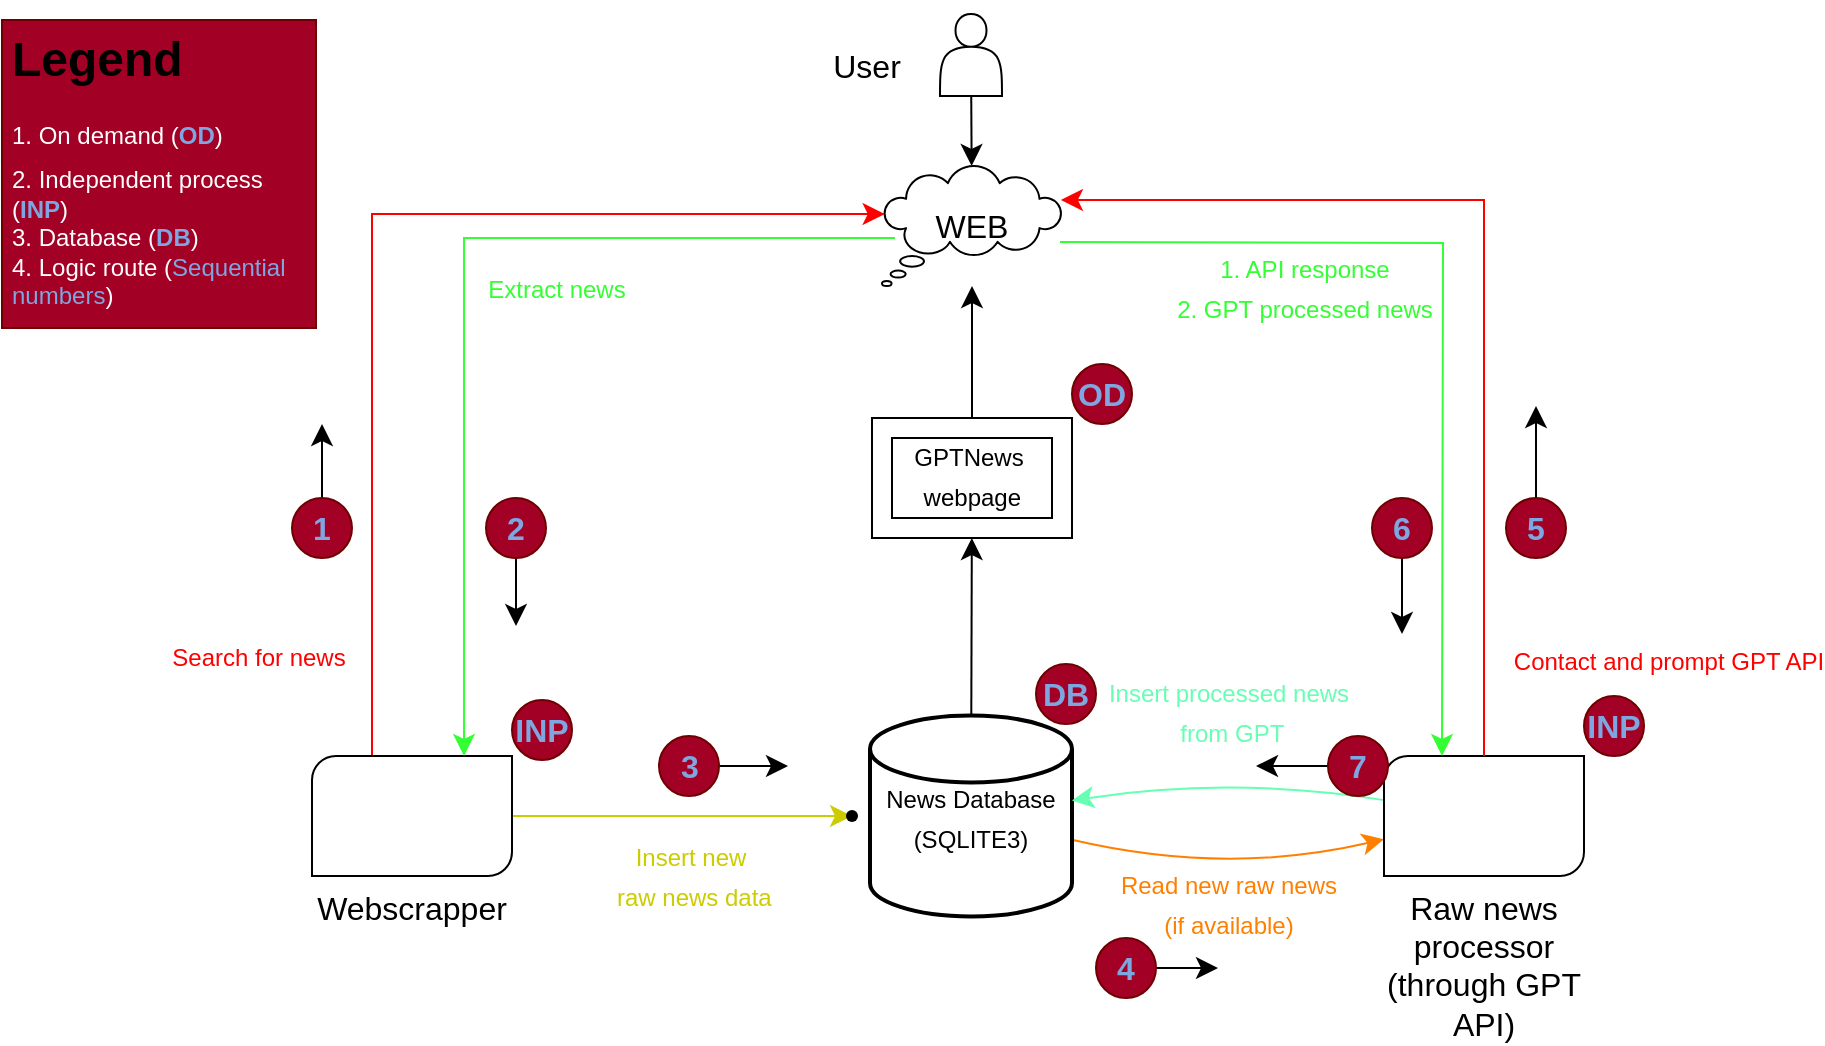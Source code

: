 <mxfile version="21.3.6" type="github">
  <diagram name="Página-1" id="L3DOsuOag-OXjFAkZMkS">
    <mxGraphModel dx="1280" dy="502" grid="0" gridSize="10" guides="1" tooltips="1" connect="1" arrows="1" fold="1" page="0" pageScale="1" pageWidth="827" pageHeight="1169" math="0" shadow="0">
      <root>
        <mxCell id="0" />
        <mxCell id="1" parent="0" />
        <mxCell id="nN6YTqN96VM4Hc3FUkgL-49" value="" style="edgeStyle=none;curved=1;rounded=0;orthogonalLoop=1;jettySize=auto;html=1;fontSize=12;startSize=8;endSize=8;fontColor=#FF8000;strokeColor=#FF8000;" parent="1" source="nN6YTqN96VM4Hc3FUkgL-1" target="nN6YTqN96VM4Hc3FUkgL-17" edge="1">
          <mxGeometry relative="1" as="geometry">
            <Array as="points">
              <mxPoint x="343" y="445" />
            </Array>
          </mxGeometry>
        </mxCell>
        <mxCell id="nN6YTqN96VM4Hc3FUkgL-53" value="" style="edgeStyle=none;curved=1;rounded=0;orthogonalLoop=1;jettySize=auto;html=1;fontSize=12;startSize=8;endSize=8;" parent="1" source="nN6YTqN96VM4Hc3FUkgL-1" target="nN6YTqN96VM4Hc3FUkgL-31" edge="1">
          <mxGeometry relative="1" as="geometry" />
        </mxCell>
        <mxCell id="nN6YTqN96VM4Hc3FUkgL-1" value="&lt;font style=&quot;font-size: 12px;&quot;&gt;News Database (SQLITE3)&lt;/font&gt;" style="strokeWidth=2;html=1;shape=mxgraph.flowchart.database;whiteSpace=wrap;fontSize=16;" parent="1" vertex="1">
          <mxGeometry x="165" y="364.75" width="101" height="100.5" as="geometry" />
        </mxCell>
        <mxCell id="nN6YTqN96VM4Hc3FUkgL-8" value="" style="edgeStyle=none;curved=1;rounded=0;orthogonalLoop=1;jettySize=auto;html=1;fontSize=12;startSize=8;endSize=8;strokeColor=#CCCC00;" parent="1" source="nN6YTqN96VM4Hc3FUkgL-2" target="nN6YTqN96VM4Hc3FUkgL-7" edge="1">
          <mxGeometry relative="1" as="geometry" />
        </mxCell>
        <mxCell id="nN6YTqN96VM4Hc3FUkgL-10" value="" style="edgeStyle=orthogonalEdgeStyle;rounded=0;orthogonalLoop=1;jettySize=auto;html=1;fontSize=12;startSize=8;endSize=8;fontColor=#FF0000;labelBorderColor=#FF0000;labelBackgroundColor=#FF0000;strokeColor=#FF0000;entryX=0.015;entryY=0.4;entryDx=0;entryDy=0;entryPerimeter=0;" parent="1" source="nN6YTqN96VM4Hc3FUkgL-2" target="nN6YTqN96VM4Hc3FUkgL-9" edge="1">
          <mxGeometry relative="1" as="geometry">
            <mxPoint x="-64" y="269" as="targetPoint" />
            <Array as="points">
              <mxPoint x="-84" y="114" />
            </Array>
          </mxGeometry>
        </mxCell>
        <mxCell id="nN6YTqN96VM4Hc3FUkgL-11" value="&lt;font style=&quot;font-size: 12px;&quot;&gt;Search for news&lt;/font&gt;" style="edgeLabel;html=1;align=center;verticalAlign=middle;resizable=0;points=[];fontSize=16;fontColor=#FF0000;" parent="nN6YTqN96VM4Hc3FUkgL-10" vertex="1" connectable="0">
          <mxGeometry x="0.379" relative="1" as="geometry">
            <mxPoint x="-150" y="220" as="offset" />
          </mxGeometry>
        </mxCell>
        <mxCell id="nN6YTqN96VM4Hc3FUkgL-2" value="Webscrapper" style="verticalLabelPosition=bottom;verticalAlign=top;html=1;shape=mxgraph.basic.diag_round_rect;dx=6;whiteSpace=wrap;fontSize=16;" parent="1" vertex="1">
          <mxGeometry x="-114" y="385" width="100" height="60" as="geometry" />
        </mxCell>
        <mxCell id="nN6YTqN96VM4Hc3FUkgL-7" value="" style="shape=waypoint;sketch=0;size=6;pointerEvents=1;points=[];fillColor=default;resizable=0;rotatable=0;perimeter=centerPerimeter;snapToPoint=1;fontSize=16;verticalAlign=top;" parent="1" vertex="1">
          <mxGeometry x="146" y="405" width="20" height="20" as="geometry" />
        </mxCell>
        <mxCell id="nN6YTqN96VM4Hc3FUkgL-9" value="WEB" style="whiteSpace=wrap;html=1;shape=mxgraph.basic.cloud_callout;fontSize=16;" parent="1" vertex="1">
          <mxGeometry x="171" y="90" width="90" height="60" as="geometry" />
        </mxCell>
        <mxCell id="nN6YTqN96VM4Hc3FUkgL-47" value="" style="edgeStyle=none;curved=1;rounded=0;orthogonalLoop=1;jettySize=auto;html=1;fontSize=12;startSize=8;endSize=8;strokeColor=#66FFB3;" parent="1" source="nN6YTqN96VM4Hc3FUkgL-17" target="nN6YTqN96VM4Hc3FUkgL-1" edge="1">
          <mxGeometry relative="1" as="geometry">
            <Array as="points">
              <mxPoint x="346" y="395" />
            </Array>
          </mxGeometry>
        </mxCell>
        <mxCell id="nN6YTqN96VM4Hc3FUkgL-17" value="Raw news processor (through GPT API)" style="verticalLabelPosition=bottom;verticalAlign=top;html=1;shape=mxgraph.basic.diag_round_rect;dx=6;whiteSpace=wrap;fontSize=16;" parent="1" vertex="1">
          <mxGeometry x="422" y="385" width="100" height="60" as="geometry" />
        </mxCell>
        <mxCell id="nN6YTqN96VM4Hc3FUkgL-26" value="" style="edgeStyle=orthogonalEdgeStyle;rounded=0;orthogonalLoop=1;jettySize=auto;html=1;fontSize=12;startSize=8;endSize=8;fontColor=#FF0000;labelBorderColor=#FF0000;labelBackgroundColor=#FF0000;strokeColor=#33FF33;entryX=0.76;entryY=0;entryDx=0;entryDy=0;entryPerimeter=0;exitX=0.072;exitY=0.6;exitDx=0;exitDy=0;exitPerimeter=0;" parent="1" source="nN6YTqN96VM4Hc3FUkgL-9" target="nN6YTqN96VM4Hc3FUkgL-2" edge="1">
          <mxGeometry relative="1" as="geometry">
            <mxPoint x="164" y="234" as="sourcePoint" />
            <mxPoint x="-38" y="346" as="targetPoint" />
            <Array as="points">
              <mxPoint x="-38" y="126" />
            </Array>
          </mxGeometry>
        </mxCell>
        <mxCell id="nN6YTqN96VM4Hc3FUkgL-27" value="&lt;font color=&quot;#33ff33&quot; style=&quot;font-size: 12px;&quot;&gt;Extract news&lt;/font&gt;" style="edgeLabel;html=1;align=center;verticalAlign=middle;resizable=0;points=[];fontSize=16;fontColor=#FF0000;" parent="nN6YTqN96VM4Hc3FUkgL-26" vertex="1" connectable="0">
          <mxGeometry x="0.379" relative="1" as="geometry">
            <mxPoint x="46" y="-88" as="offset" />
          </mxGeometry>
        </mxCell>
        <mxCell id="nN6YTqN96VM4Hc3FUkgL-52" value="" style="edgeStyle=none;curved=1;rounded=0;orthogonalLoop=1;jettySize=auto;html=1;fontSize=12;startSize=8;endSize=8;" parent="1" source="nN6YTqN96VM4Hc3FUkgL-31" target="nN6YTqN96VM4Hc3FUkgL-9" edge="1">
          <mxGeometry relative="1" as="geometry" />
        </mxCell>
        <mxCell id="nN6YTqN96VM4Hc3FUkgL-31" value="" style="verticalLabelPosition=bottom;verticalAlign=top;html=1;shape=mxgraph.basic.frame;dx=10;whiteSpace=wrap;fontSize=16;" parent="1" vertex="1">
          <mxGeometry x="166" y="216" width="100" height="60" as="geometry" />
        </mxCell>
        <mxCell id="nN6YTqN96VM4Hc3FUkgL-38" value="&lt;font style=&quot;font-size: 12px;&quot;&gt;GPTNews&lt;br&gt;&amp;nbsp;webpage&lt;/font&gt;" style="text;html=1;align=center;verticalAlign=middle;resizable=0;points=[];autosize=1;strokeColor=none;fillColor=none;fontSize=16;" parent="1" vertex="1">
          <mxGeometry x="177" y="219" width="73" height="50" as="geometry" />
        </mxCell>
        <mxCell id="nN6YTqN96VM4Hc3FUkgL-39" value="" style="edgeStyle=orthogonalEdgeStyle;rounded=0;orthogonalLoop=1;jettySize=auto;html=1;fontSize=12;startSize=8;endSize=8;fontColor=#FF0000;labelBorderColor=#FF0000;labelBackgroundColor=#FF0000;strokeColor=#FF0000;entryX=0.994;entryY=0.283;entryDx=0;entryDy=0;entryPerimeter=0;exitX=0.5;exitY=0;exitDx=0;exitDy=0;exitPerimeter=0;" parent="1" source="nN6YTqN96VM4Hc3FUkgL-17" target="nN6YTqN96VM4Hc3FUkgL-9" edge="1">
          <mxGeometry relative="1" as="geometry">
            <mxPoint x="360" y="399" as="sourcePoint" />
            <mxPoint x="615" y="128" as="targetPoint" />
            <Array as="points">
              <mxPoint x="472" y="107" />
            </Array>
          </mxGeometry>
        </mxCell>
        <mxCell id="nN6YTqN96VM4Hc3FUkgL-40" value="&lt;span style=&quot;font-size: 12px;&quot;&gt;Contact and prompt GPT API&lt;/span&gt;" style="edgeLabel;html=1;align=center;verticalAlign=middle;resizable=0;points=[];fontSize=16;fontColor=#FF0000;" parent="nN6YTqN96VM4Hc3FUkgL-39" vertex="1" connectable="0">
          <mxGeometry x="0.379" relative="1" as="geometry">
            <mxPoint x="151" y="229" as="offset" />
          </mxGeometry>
        </mxCell>
        <mxCell id="nN6YTqN96VM4Hc3FUkgL-42" value="" style="edgeStyle=orthogonalEdgeStyle;rounded=0;orthogonalLoop=1;jettySize=auto;html=1;fontSize=12;startSize=8;endSize=8;fontColor=#FF0000;labelBorderColor=#FF0000;labelBackgroundColor=#FF0000;strokeColor=#33FF33;entryX=0.76;entryY=0;entryDx=0;entryDy=0;entryPerimeter=0;" parent="1" edge="1">
          <mxGeometry relative="1" as="geometry">
            <mxPoint x="260" y="128" as="sourcePoint" />
            <mxPoint x="451" y="385" as="targetPoint" />
          </mxGeometry>
        </mxCell>
        <mxCell id="nN6YTqN96VM4Hc3FUkgL-43" value="&lt;font color=&quot;#33ff33&quot;&gt;&lt;span style=&quot;font-size: 12px;&quot;&gt;1. API response&lt;br&gt;2. GPT processed news&lt;br&gt;&lt;/span&gt;&lt;/font&gt;" style="edgeLabel;html=1;align=center;verticalAlign=middle;resizable=0;points=[];fontSize=16;fontColor=#FF0000;" parent="nN6YTqN96VM4Hc3FUkgL-42" vertex="1" connectable="0">
          <mxGeometry x="0.379" relative="1" as="geometry">
            <mxPoint x="-70" y="-96" as="offset" />
          </mxGeometry>
        </mxCell>
        <mxCell id="nN6YTqN96VM4Hc3FUkgL-45" value="&lt;font style=&quot;font-size: 12px;&quot;&gt;Insert new&lt;br&gt;&amp;nbsp;raw news data&lt;/font&gt;" style="text;html=1;align=center;verticalAlign=middle;resizable=0;points=[];autosize=1;strokeColor=none;fillColor=none;fontSize=16;fontColor=#CCCC00;" parent="1" vertex="1">
          <mxGeometry x="25" y="419" width="99" height="50" as="geometry" />
        </mxCell>
        <mxCell id="nN6YTqN96VM4Hc3FUkgL-48" value="&lt;span style=&quot;font-size: 12px;&quot;&gt;Read new raw news&lt;br&gt;(if available)&lt;/span&gt;" style="text;html=1;align=center;verticalAlign=middle;resizable=0;points=[];autosize=1;strokeColor=none;fillColor=none;fontSize=16;fontColor=#FF8000;" parent="1" vertex="1">
          <mxGeometry x="281" y="433" width="126" height="50" as="geometry" />
        </mxCell>
        <mxCell id="nN6YTqN96VM4Hc3FUkgL-51" value="&lt;font color=&quot;#66ffb3&quot;&gt;&lt;span style=&quot;font-size: 12px;&quot;&gt;Insert processed news&lt;br&gt;&amp;nbsp;from GPT&lt;/span&gt;&lt;/font&gt;" style="text;html=1;align=center;verticalAlign=middle;resizable=0;points=[];autosize=1;strokeColor=none;fillColor=none;fontSize=16;fontColor=#FF8000;" parent="1" vertex="1">
          <mxGeometry x="275" y="337" width="138" height="50" as="geometry" />
        </mxCell>
        <mxCell id="nN6YTqN96VM4Hc3FUkgL-54" value="&lt;font style=&quot;font-size: 12px;&quot; color=&quot;#ffffff&quot;&gt;Read processed &lt;br&gt;news for user&lt;/font&gt;" style="text;html=1;align=center;verticalAlign=middle;resizable=0;points=[];autosize=1;strokeColor=none;fillColor=none;fontSize=16;fontColor=#CCCC00;" parent="1" vertex="1">
          <mxGeometry x="103.5" y="295" width="105" height="50" as="geometry" />
        </mxCell>
        <mxCell id="nN6YTqN96VM4Hc3FUkgL-60" value="" style="edgeStyle=none;curved=1;rounded=0;orthogonalLoop=1;jettySize=auto;html=1;fontSize=12;startSize=8;endSize=8;" parent="1" source="nN6YTqN96VM4Hc3FUkgL-55" target="nN6YTqN96VM4Hc3FUkgL-9" edge="1">
          <mxGeometry relative="1" as="geometry" />
        </mxCell>
        <mxCell id="nN6YTqN96VM4Hc3FUkgL-55" value="" style="shape=actor;whiteSpace=wrap;html=1;fontSize=16;" parent="1" vertex="1">
          <mxGeometry x="200" y="14" width="31" height="41" as="geometry" />
        </mxCell>
        <mxCell id="nN6YTqN96VM4Hc3FUkgL-61" value="User" style="text;html=1;align=center;verticalAlign=middle;resizable=0;points=[];autosize=1;strokeColor=none;fillColor=none;fontSize=16;" parent="1" vertex="1">
          <mxGeometry x="137" y="24" width="52" height="31" as="geometry" />
        </mxCell>
        <mxCell id="nN6YTqN96VM4Hc3FUkgL-62" value="&lt;font color=&quot;#ffffff&quot;&gt;&lt;span style=&quot;font-size: 12px;&quot;&gt;Send data to &lt;br&gt;webpage&lt;/span&gt;&lt;/font&gt;" style="text;html=1;align=center;verticalAlign=middle;resizable=0;points=[];autosize=1;strokeColor=none;fillColor=none;fontSize=16;fontColor=#CCCC00;" parent="1" vertex="1">
          <mxGeometry x="113" y="158" width="86" height="50" as="geometry" />
        </mxCell>
        <mxCell id="nN6YTqN96VM4Hc3FUkgL-65" value="&lt;h1 style=&quot;font-size: 24px;&quot;&gt;&lt;span style=&quot;background-color: initial;&quot;&gt;&lt;font color=&quot;#000000&quot; style=&quot;font-size: 24px;&quot;&gt;Legend&lt;/font&gt;&lt;/span&gt;&lt;/h1&gt;&lt;h1 style=&quot;font-size: 12px;&quot;&gt;&lt;font style=&quot;font-size: 12px;&quot;&gt;&lt;span style=&quot;font-weight: normal;&quot;&gt;1. On demand (&lt;/span&gt;&lt;font color=&quot;#7ea6e0&quot;&gt;OD&lt;/font&gt;&lt;span style=&quot;font-weight: normal;&quot;&gt;)&lt;/span&gt;&lt;/font&gt;&lt;/h1&gt;&lt;div style=&quot;font-size: 12px;&quot;&gt;&lt;font style=&quot;font-size: 12px;&quot;&gt;2. Independent process (&lt;b style=&quot;&quot;&gt;&lt;font color=&quot;#7ea6e0&quot;&gt;INP&lt;/font&gt;&lt;/b&gt;)&lt;/font&gt;&lt;/div&gt;&lt;div style=&quot;font-size: 12px;&quot;&gt;&lt;font style=&quot;font-size: 12px;&quot;&gt;3. Database (&lt;b&gt;&lt;font color=&quot;#7ea6e0&quot;&gt;DB&lt;/font&gt;&lt;/b&gt;)&lt;/font&gt;&lt;/div&gt;&lt;div style=&quot;font-size: 12px;&quot;&gt;&lt;font style=&quot;font-size: 12px;&quot;&gt;4. Logic route (&lt;font color=&quot;#7ea6e0&quot;&gt;Sequential numbers&lt;/font&gt;)&lt;/font&gt;&lt;/div&gt;" style="text;html=1;strokeColor=#6F0000;fillColor=#a20025;spacing=5;spacingTop=-20;whiteSpace=wrap;overflow=hidden;rounded=0;fontSize=16;fontColor=#ffffff;align=left;" parent="1" vertex="1">
          <mxGeometry x="-269" y="17" width="157" height="154" as="geometry" />
        </mxCell>
        <mxCell id="nN6YTqN96VM4Hc3FUkgL-66" value="&lt;b&gt;&lt;font color=&quot;#7ea6e0&quot;&gt;OD&lt;/font&gt;&lt;/b&gt;" style="ellipse;whiteSpace=wrap;html=1;aspect=fixed;fontSize=16;fillColor=#a20025;fontColor=#ffffff;strokeColor=#6F0000;" parent="1" vertex="1">
          <mxGeometry x="266" y="189" width="30" height="30" as="geometry" />
        </mxCell>
        <mxCell id="nN6YTqN96VM4Hc3FUkgL-67" value="&lt;b&gt;&lt;font color=&quot;#7ea6e0&quot;&gt;INP&lt;/font&gt;&lt;/b&gt;" style="ellipse;whiteSpace=wrap;html=1;aspect=fixed;fontSize=16;fillColor=#a20025;fontColor=#ffffff;strokeColor=#6F0000;" parent="1" vertex="1">
          <mxGeometry x="-14" y="357" width="30" height="30" as="geometry" />
        </mxCell>
        <mxCell id="nN6YTqN96VM4Hc3FUkgL-68" value="&lt;b&gt;&lt;font color=&quot;#7ea6e0&quot;&gt;INP&lt;/font&gt;&lt;/b&gt;" style="ellipse;whiteSpace=wrap;html=1;aspect=fixed;fontSize=16;fillColor=#a20025;fontColor=#ffffff;strokeColor=#6F0000;" parent="1" vertex="1">
          <mxGeometry x="522" y="355" width="30" height="30" as="geometry" />
        </mxCell>
        <mxCell id="nN6YTqN96VM4Hc3FUkgL-69" value="&lt;b&gt;&lt;font color=&quot;#7ea6e0&quot;&gt;DB&lt;/font&gt;&lt;/b&gt;" style="ellipse;whiteSpace=wrap;html=1;aspect=fixed;fontSize=16;fillColor=#a20025;fontColor=#ffffff;strokeColor=#6F0000;" parent="1" vertex="1">
          <mxGeometry x="248" y="339" width="30" height="30" as="geometry" />
        </mxCell>
        <mxCell id="nN6YTqN96VM4Hc3FUkgL-76" value="" style="edgeStyle=none;curved=1;rounded=0;orthogonalLoop=1;jettySize=auto;html=1;fontSize=12;startSize=8;endSize=8;" parent="1" source="nN6YTqN96VM4Hc3FUkgL-70" edge="1">
          <mxGeometry relative="1" as="geometry">
            <mxPoint x="-109" y="219" as="targetPoint" />
          </mxGeometry>
        </mxCell>
        <mxCell id="nN6YTqN96VM4Hc3FUkgL-70" value="&lt;b&gt;&lt;font color=&quot;#7ea6e0&quot;&gt;1&lt;/font&gt;&lt;/b&gt;" style="ellipse;whiteSpace=wrap;html=1;aspect=fixed;fontSize=16;fillColor=#a20025;fontColor=#ffffff;strokeColor=#6F0000;" parent="1" vertex="1">
          <mxGeometry x="-124" y="256" width="30" height="30" as="geometry" />
        </mxCell>
        <mxCell id="nN6YTqN96VM4Hc3FUkgL-77" value="" style="edgeStyle=none;curved=1;rounded=0;orthogonalLoop=1;jettySize=auto;html=1;fontSize=12;startSize=8;endSize=8;" parent="1" source="nN6YTqN96VM4Hc3FUkgL-71" edge="1">
          <mxGeometry relative="1" as="geometry">
            <mxPoint x="-12" y="320" as="targetPoint" />
          </mxGeometry>
        </mxCell>
        <mxCell id="nN6YTqN96VM4Hc3FUkgL-71" value="&lt;b&gt;&lt;font color=&quot;#7ea6e0&quot;&gt;2&lt;/font&gt;&lt;/b&gt;" style="ellipse;whiteSpace=wrap;html=1;aspect=fixed;fontSize=16;fillColor=#a20025;fontColor=#ffffff;strokeColor=#6F0000;" parent="1" vertex="1">
          <mxGeometry x="-27" y="256" width="30" height="30" as="geometry" />
        </mxCell>
        <mxCell id="nN6YTqN96VM4Hc3FUkgL-81" value="" style="edgeStyle=none;curved=1;rounded=0;orthogonalLoop=1;jettySize=auto;html=1;fontSize=12;startSize=8;endSize=8;" parent="1" source="nN6YTqN96VM4Hc3FUkgL-72" edge="1">
          <mxGeometry relative="1" as="geometry">
            <mxPoint x="339" y="491" as="targetPoint" />
          </mxGeometry>
        </mxCell>
        <mxCell id="nN6YTqN96VM4Hc3FUkgL-72" value="&lt;b&gt;&lt;font color=&quot;#7ea6e0&quot;&gt;4&lt;/font&gt;&lt;/b&gt;" style="ellipse;whiteSpace=wrap;html=1;aspect=fixed;fontSize=16;fillColor=#a20025;fontColor=#ffffff;strokeColor=#6F0000;" parent="1" vertex="1">
          <mxGeometry x="278" y="476" width="30" height="30" as="geometry" />
        </mxCell>
        <mxCell id="nN6YTqN96VM4Hc3FUkgL-83" value="" style="edgeStyle=none;curved=1;rounded=0;orthogonalLoop=1;jettySize=auto;html=1;fontSize=12;startSize=8;endSize=8;" parent="1" source="nN6YTqN96VM4Hc3FUkgL-74" edge="1">
          <mxGeometry relative="1" as="geometry">
            <mxPoint x="498" y="210" as="targetPoint" />
          </mxGeometry>
        </mxCell>
        <mxCell id="nN6YTqN96VM4Hc3FUkgL-74" value="&lt;b&gt;&lt;font color=&quot;#7ea6e0&quot;&gt;5&lt;/font&gt;&lt;/b&gt;" style="ellipse;whiteSpace=wrap;html=1;aspect=fixed;fontSize=16;fillColor=#a20025;fontColor=#ffffff;strokeColor=#6F0000;" parent="1" vertex="1">
          <mxGeometry x="483" y="256" width="30" height="30" as="geometry" />
        </mxCell>
        <mxCell id="nN6YTqN96VM4Hc3FUkgL-84" value="" style="edgeStyle=none;curved=1;rounded=0;orthogonalLoop=1;jettySize=auto;html=1;fontSize=12;startSize=8;endSize=8;" parent="1" source="nN6YTqN96VM4Hc3FUkgL-75" edge="1">
          <mxGeometry relative="1" as="geometry">
            <mxPoint x="431" y="324" as="targetPoint" />
          </mxGeometry>
        </mxCell>
        <mxCell id="nN6YTqN96VM4Hc3FUkgL-75" value="&lt;b&gt;&lt;font color=&quot;#7ea6e0&quot;&gt;6&lt;/font&gt;&lt;/b&gt;" style="ellipse;whiteSpace=wrap;html=1;aspect=fixed;fontSize=16;fillColor=#a20025;fontColor=#ffffff;strokeColor=#6F0000;" parent="1" vertex="1">
          <mxGeometry x="416" y="256" width="30" height="30" as="geometry" />
        </mxCell>
        <mxCell id="nN6YTqN96VM4Hc3FUkgL-79" value="" style="edgeStyle=none;curved=1;rounded=0;orthogonalLoop=1;jettySize=auto;html=1;fontSize=12;startSize=8;endSize=8;" parent="1" source="nN6YTqN96VM4Hc3FUkgL-78" edge="1">
          <mxGeometry relative="1" as="geometry">
            <mxPoint x="124" y="390" as="targetPoint" />
          </mxGeometry>
        </mxCell>
        <mxCell id="nN6YTqN96VM4Hc3FUkgL-78" value="&lt;b&gt;&lt;font color=&quot;#7ea6e0&quot;&gt;3&lt;/font&gt;&lt;/b&gt;" style="ellipse;whiteSpace=wrap;html=1;aspect=fixed;fontSize=16;fillColor=#a20025;fontColor=#ffffff;strokeColor=#6F0000;" parent="1" vertex="1">
          <mxGeometry x="59.5" y="375" width="30" height="30" as="geometry" />
        </mxCell>
        <mxCell id="nN6YTqN96VM4Hc3FUkgL-86" value="" style="edgeStyle=none;curved=1;rounded=0;orthogonalLoop=1;jettySize=auto;html=1;fontSize=12;startSize=8;endSize=8;" parent="1" source="nN6YTqN96VM4Hc3FUkgL-85" edge="1">
          <mxGeometry relative="1" as="geometry">
            <mxPoint x="358" y="390" as="targetPoint" />
          </mxGeometry>
        </mxCell>
        <mxCell id="nN6YTqN96VM4Hc3FUkgL-85" value="&lt;b&gt;&lt;font color=&quot;#7ea6e0&quot;&gt;7&lt;/font&gt;&lt;/b&gt;" style="ellipse;whiteSpace=wrap;html=1;aspect=fixed;fontSize=16;fillColor=#a20025;fontColor=#ffffff;strokeColor=#6F0000;" parent="1" vertex="1">
          <mxGeometry x="394" y="375" width="30" height="30" as="geometry" />
        </mxCell>
      </root>
    </mxGraphModel>
  </diagram>
</mxfile>
